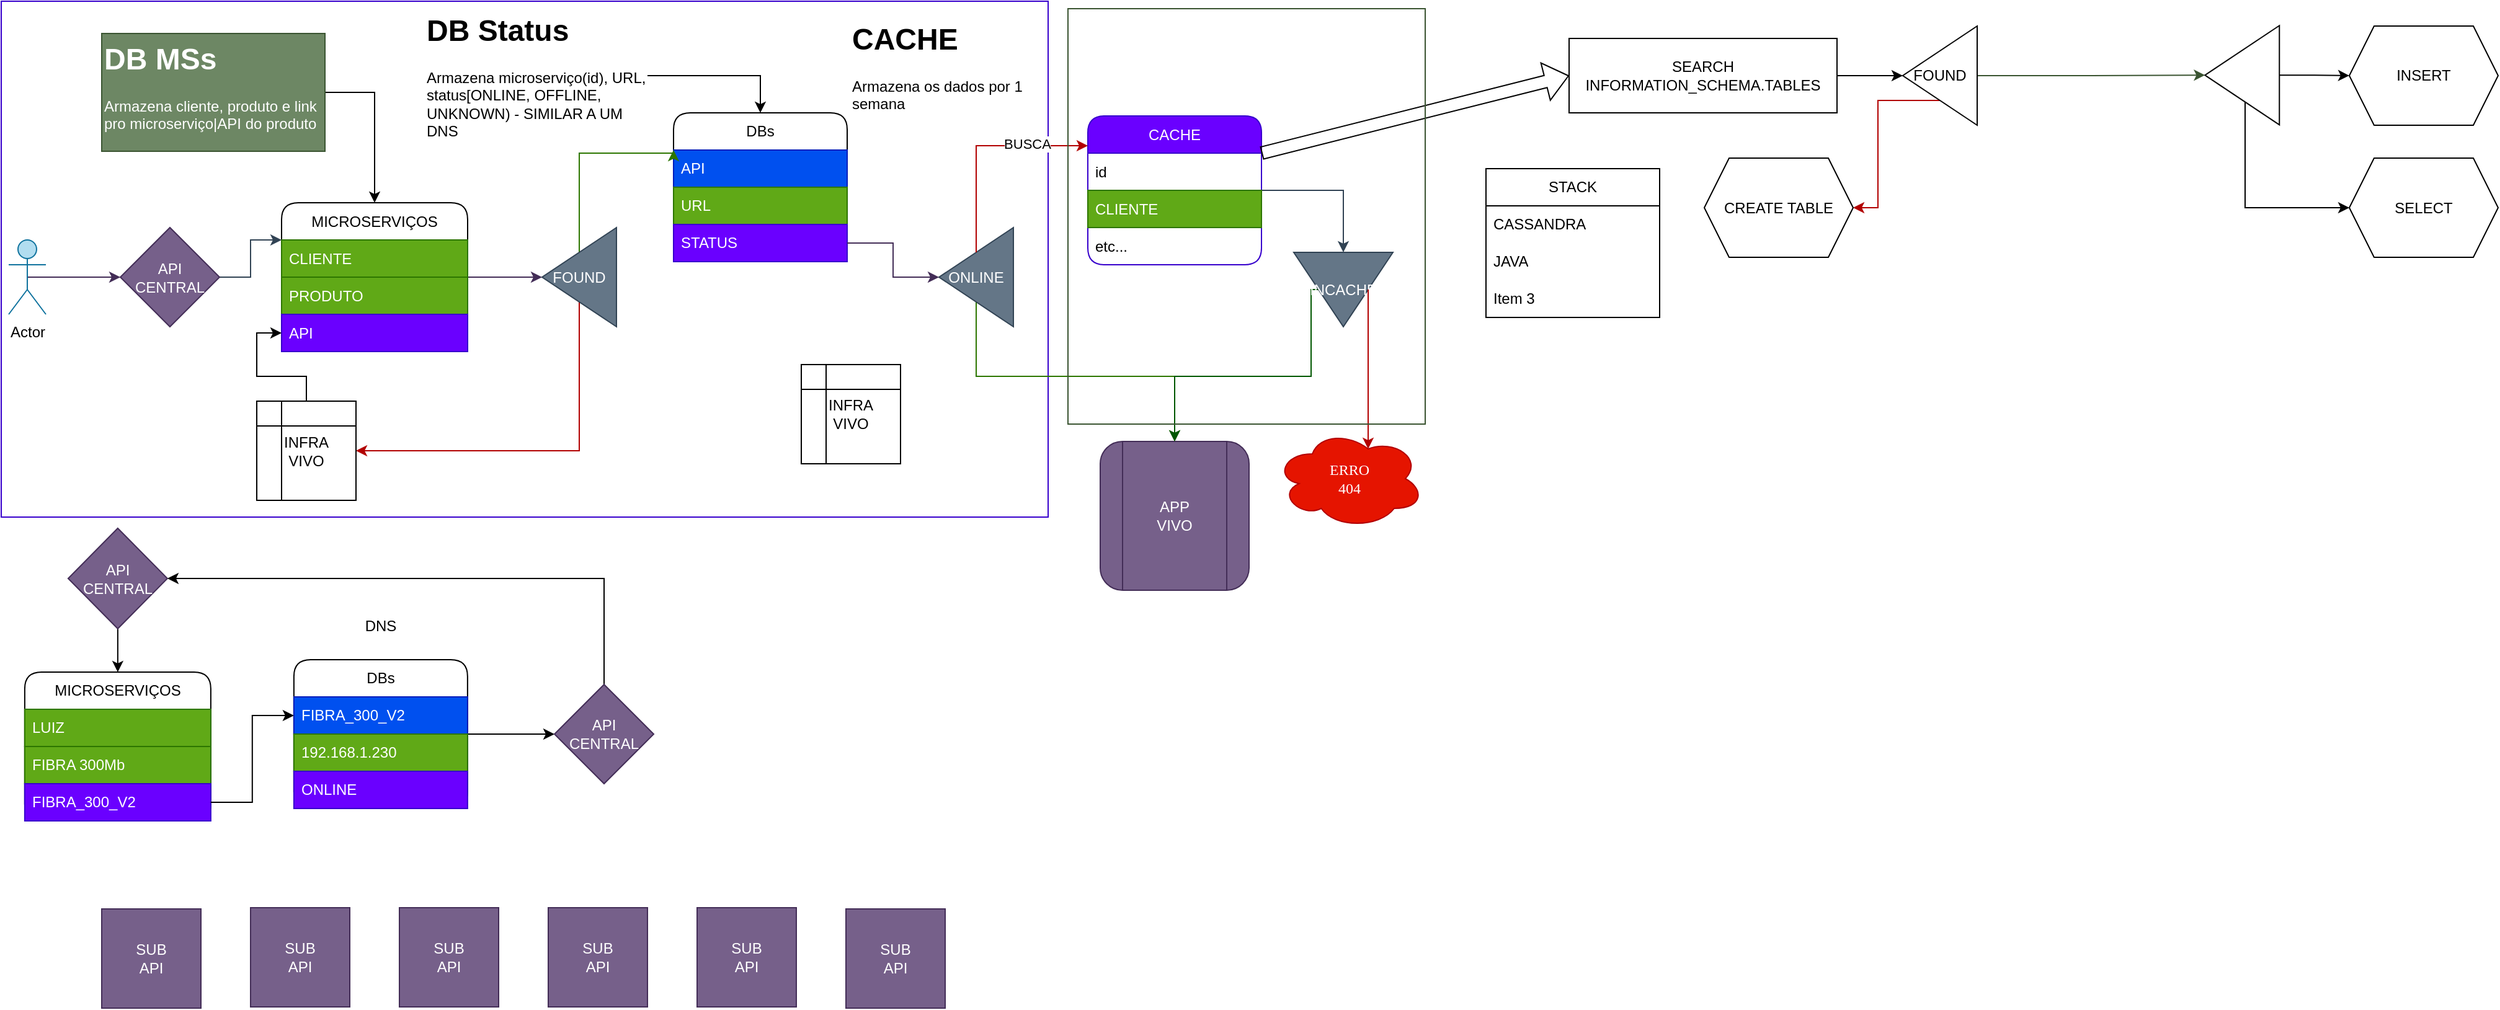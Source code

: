 <mxfile version="24.1.0" type="device">
  <diagram name="Page-1" id="OeaDjAwAkITtcOI55Jw8">
    <mxGraphModel dx="1687" dy="993" grid="0" gridSize="10" guides="1" tooltips="1" connect="1" arrows="1" fold="1" page="1" pageScale="1" pageWidth="1169" pageHeight="827" math="0" shadow="0">
      <root>
        <mxCell id="0" />
        <mxCell id="1" parent="0" />
        <mxCell id="gtCgT5ok4bYemjkZfHVg-16" value="" style="rounded=0;whiteSpace=wrap;html=1;fillColor=none;fontColor=#ffffff;strokeColor=#3700CC;" vertex="1" parent="1">
          <mxGeometry x="4" y="5" width="844" height="416" as="geometry" />
        </mxCell>
        <mxCell id="YpSjXEOMrlfp69nb3dO_-20" style="edgeStyle=orthogonalEdgeStyle;rounded=0;orthogonalLoop=1;jettySize=auto;html=1;exitX=0.5;exitY=0.5;exitDx=0;exitDy=0;exitPerimeter=0;entryX=0;entryY=0.5;entryDx=0;entryDy=0;fillColor=#76608a;strokeColor=#432D57;" parent="1" source="YpSjXEOMrlfp69nb3dO_-1" target="YpSjXEOMrlfp69nb3dO_-6" edge="1">
          <mxGeometry relative="1" as="geometry" />
        </mxCell>
        <mxCell id="YpSjXEOMrlfp69nb3dO_-1" value="Actor" style="shape=umlActor;verticalLabelPosition=bottom;verticalAlign=top;html=1;outlineConnect=0;fillColor=#b1ddf0;strokeColor=#10739e;" parent="1" vertex="1">
          <mxGeometry x="10" y="197.5" width="30" height="60" as="geometry" />
        </mxCell>
        <mxCell id="YpSjXEOMrlfp69nb3dO_-35" style="edgeStyle=orthogonalEdgeStyle;rounded=0;orthogonalLoop=1;jettySize=auto;html=1;entryX=0;entryY=0.5;entryDx=0;entryDy=0;fillColor=#76608a;strokeColor=#432D57;" parent="1" source="YpSjXEOMrlfp69nb3dO_-2" target="YpSjXEOMrlfp69nb3dO_-33" edge="1">
          <mxGeometry relative="1" as="geometry" />
        </mxCell>
        <mxCell id="YpSjXEOMrlfp69nb3dO_-2" value="MICROSERVIÇOS" style="swimlane;fontStyle=0;childLayout=stackLayout;horizontal=1;startSize=30;horizontalStack=0;resizeParent=1;resizeParentMax=0;resizeLast=0;collapsible=1;marginBottom=0;whiteSpace=wrap;html=1;rounded=1;" parent="1" vertex="1">
          <mxGeometry x="230" y="167.5" width="150" height="120" as="geometry" />
        </mxCell>
        <mxCell id="YpSjXEOMrlfp69nb3dO_-3" value="CLIENTE" style="text;strokeColor=#2D7600;fillColor=#60a917;align=left;verticalAlign=middle;spacingLeft=4;spacingRight=4;overflow=hidden;points=[[0,0.5],[1,0.5]];portConstraint=eastwest;rotatable=0;whiteSpace=wrap;html=1;fontColor=#ffffff;" parent="YpSjXEOMrlfp69nb3dO_-2" vertex="1">
          <mxGeometry y="30" width="150" height="30" as="geometry" />
        </mxCell>
        <mxCell id="YpSjXEOMrlfp69nb3dO_-4" value="PRODUTO" style="text;strokeColor=#2D7600;fillColor=#60a917;align=left;verticalAlign=middle;spacingLeft=4;spacingRight=4;overflow=hidden;points=[[0,0.5],[1,0.5]];portConstraint=eastwest;rotatable=0;whiteSpace=wrap;html=1;fontColor=#ffffff;" parent="YpSjXEOMrlfp69nb3dO_-2" vertex="1">
          <mxGeometry y="60" width="150" height="30" as="geometry" />
        </mxCell>
        <mxCell id="YpSjXEOMrlfp69nb3dO_-5" value="API" style="text;strokeColor=#3700CC;fillColor=#6a00ff;align=left;verticalAlign=middle;spacingLeft=4;spacingRight=4;overflow=hidden;points=[[0,0.5],[1,0.5]];portConstraint=eastwest;rotatable=0;whiteSpace=wrap;html=1;fontColor=#ffffff;" parent="YpSjXEOMrlfp69nb3dO_-2" vertex="1">
          <mxGeometry y="90" width="150" height="30" as="geometry" />
        </mxCell>
        <mxCell id="YpSjXEOMrlfp69nb3dO_-32" style="edgeStyle=orthogonalEdgeStyle;rounded=0;orthogonalLoop=1;jettySize=auto;html=1;exitX=1;exitY=0.5;exitDx=0;exitDy=0;entryX=0;entryY=0.25;entryDx=0;entryDy=0;fillColor=#647687;strokeColor=#314354;" parent="1" source="YpSjXEOMrlfp69nb3dO_-6" target="YpSjXEOMrlfp69nb3dO_-2" edge="1">
          <mxGeometry relative="1" as="geometry" />
        </mxCell>
        <mxCell id="YpSjXEOMrlfp69nb3dO_-6" value="API&lt;div&gt;CENTRAL&lt;/div&gt;" style="rhombus;whiteSpace=wrap;html=1;fillColor=#76608a;fontColor=#ffffff;strokeColor=#432D57;" parent="1" vertex="1">
          <mxGeometry x="100" y="187.5" width="80" height="80" as="geometry" />
        </mxCell>
        <mxCell id="YpSjXEOMrlfp69nb3dO_-8" value="DBs" style="swimlane;fontStyle=0;childLayout=stackLayout;horizontal=1;startSize=30;horizontalStack=0;resizeParent=1;resizeParentMax=0;resizeLast=0;collapsible=1;marginBottom=0;whiteSpace=wrap;html=1;rounded=1;" parent="1" vertex="1">
          <mxGeometry x="546" y="95" width="140" height="120" as="geometry" />
        </mxCell>
        <mxCell id="YpSjXEOMrlfp69nb3dO_-9" value="API" style="text;strokeColor=#001DBC;fillColor=#0050ef;align=left;verticalAlign=middle;spacingLeft=4;spacingRight=4;overflow=hidden;points=[[0,0.5],[1,0.5]];portConstraint=eastwest;rotatable=0;whiteSpace=wrap;html=1;fontColor=#ffffff;" parent="YpSjXEOMrlfp69nb3dO_-8" vertex="1">
          <mxGeometry y="30" width="140" height="30" as="geometry" />
        </mxCell>
        <mxCell id="YpSjXEOMrlfp69nb3dO_-10" value="URL" style="text;strokeColor=#2D7600;fillColor=#60a917;align=left;verticalAlign=middle;spacingLeft=4;spacingRight=4;overflow=hidden;points=[[0,0.5],[1,0.5]];portConstraint=eastwest;rotatable=0;whiteSpace=wrap;html=1;fontColor=#ffffff;" parent="YpSjXEOMrlfp69nb3dO_-8" vertex="1">
          <mxGeometry y="60" width="140" height="30" as="geometry" />
        </mxCell>
        <mxCell id="YpSjXEOMrlfp69nb3dO_-11" value="STATUS" style="text;strokeColor=#3700CC;fillColor=#6a00ff;align=left;verticalAlign=middle;spacingLeft=4;spacingRight=4;overflow=hidden;points=[[0,0.5],[1,0.5]];portConstraint=eastwest;rotatable=0;whiteSpace=wrap;html=1;fontColor=#ffffff;" parent="YpSjXEOMrlfp69nb3dO_-8" vertex="1">
          <mxGeometry y="90" width="140" height="30" as="geometry" />
        </mxCell>
        <mxCell id="YpSjXEOMrlfp69nb3dO_-55" style="edgeStyle=orthogonalEdgeStyle;rounded=0;orthogonalLoop=1;jettySize=auto;html=1;exitX=1;exitY=0.5;exitDx=0;exitDy=0;entryX=0;entryY=0.5;entryDx=0;entryDy=0;fillColor=#647687;strokeColor=#314354;" parent="1" source="YpSjXEOMrlfp69nb3dO_-13" target="YpSjXEOMrlfp69nb3dO_-54" edge="1">
          <mxGeometry relative="1" as="geometry" />
        </mxCell>
        <mxCell id="YpSjXEOMrlfp69nb3dO_-13" value="CACHE" style="swimlane;fontStyle=0;childLayout=stackLayout;horizontal=1;startSize=30;horizontalStack=0;resizeParent=1;resizeParentMax=0;resizeLast=0;collapsible=1;marginBottom=0;whiteSpace=wrap;html=1;fillColor=#6a00ff;fontColor=#ffffff;strokeColor=#3700CC;rounded=1;" parent="1" vertex="1">
          <mxGeometry x="880" y="97.5" width="140" height="120" as="geometry" />
        </mxCell>
        <mxCell id="YpSjXEOMrlfp69nb3dO_-14" value="id" style="text;strokeColor=none;fillColor=none;align=left;verticalAlign=middle;spacingLeft=4;spacingRight=4;overflow=hidden;points=[[0,0.5],[1,0.5]];portConstraint=eastwest;rotatable=0;whiteSpace=wrap;html=1;rounded=1;" parent="YpSjXEOMrlfp69nb3dO_-13" vertex="1">
          <mxGeometry y="30" width="140" height="30" as="geometry" />
        </mxCell>
        <mxCell id="YpSjXEOMrlfp69nb3dO_-15" value="CLIENTE" style="text;strokeColor=#2D7600;fillColor=#60a917;align=left;verticalAlign=middle;spacingLeft=4;spacingRight=4;overflow=hidden;points=[[0,0.5],[1,0.5]];portConstraint=eastwest;rotatable=0;whiteSpace=wrap;html=1;fontColor=#ffffff;" parent="YpSjXEOMrlfp69nb3dO_-13" vertex="1">
          <mxGeometry y="60" width="140" height="30" as="geometry" />
        </mxCell>
        <mxCell id="YpSjXEOMrlfp69nb3dO_-16" value="etc..." style="text;strokeColor=none;fillColor=none;align=left;verticalAlign=middle;spacingLeft=4;spacingRight=4;overflow=hidden;points=[[0,0.5],[1,0.5]];portConstraint=eastwest;rotatable=0;whiteSpace=wrap;html=1;" parent="YpSjXEOMrlfp69nb3dO_-13" vertex="1">
          <mxGeometry y="90" width="140" height="30" as="geometry" />
        </mxCell>
        <mxCell id="YpSjXEOMrlfp69nb3dO_-37" style="edgeStyle=orthogonalEdgeStyle;rounded=0;orthogonalLoop=1;jettySize=auto;html=1;exitX=0.5;exitY=0;exitDx=0;exitDy=0;entryX=0;entryY=0.25;entryDx=0;entryDy=0;fillColor=#60a917;strokeColor=#2D7600;" parent="1" source="YpSjXEOMrlfp69nb3dO_-33" target="YpSjXEOMrlfp69nb3dO_-8" edge="1">
          <mxGeometry relative="1" as="geometry">
            <Array as="points">
              <mxPoint x="470" y="127.5" />
            </Array>
          </mxGeometry>
        </mxCell>
        <mxCell id="YpSjXEOMrlfp69nb3dO_-62" style="edgeStyle=orthogonalEdgeStyle;rounded=0;orthogonalLoop=1;jettySize=auto;html=1;exitX=0.5;exitY=1;exitDx=0;exitDy=0;entryX=1;entryY=0.5;entryDx=0;entryDy=0;fillColor=#e51400;strokeColor=#B20000;" parent="1" source="YpSjXEOMrlfp69nb3dO_-33" target="YpSjXEOMrlfp69nb3dO_-46" edge="1">
          <mxGeometry relative="1" as="geometry">
            <Array as="points">
              <mxPoint x="470" y="367.5" />
            </Array>
          </mxGeometry>
        </mxCell>
        <mxCell id="YpSjXEOMrlfp69nb3dO_-33" value="FOUND" style="triangle;whiteSpace=wrap;html=1;flipH=1;fillColor=#647687;fontColor=#ffffff;strokeColor=#314354;" parent="1" vertex="1">
          <mxGeometry x="440" y="187.5" width="60" height="80" as="geometry" />
        </mxCell>
        <mxCell id="YpSjXEOMrlfp69nb3dO_-52" style="edgeStyle=orthogonalEdgeStyle;rounded=0;orthogonalLoop=1;jettySize=auto;html=1;exitX=0;exitY=0.75;exitDx=0;exitDy=0;entryX=0.5;entryY=0;entryDx=0;entryDy=0;fillColor=#60a917;strokeColor=#2D7600;" parent="1" source="YpSjXEOMrlfp69nb3dO_-38" target="YpSjXEOMrlfp69nb3dO_-44" edge="1">
          <mxGeometry relative="1" as="geometry">
            <Array as="points">
              <mxPoint x="790" y="237.5" />
              <mxPoint x="790" y="307.5" />
              <mxPoint x="950" y="307.5" />
            </Array>
          </mxGeometry>
        </mxCell>
        <mxCell id="YpSjXEOMrlfp69nb3dO_-38" value="ONLINE" style="triangle;whiteSpace=wrap;html=1;flipH=1;fillColor=#647687;fontColor=#ffffff;strokeColor=#314354;" parent="1" vertex="1">
          <mxGeometry x="760" y="187.5" width="60" height="80" as="geometry" />
        </mxCell>
        <mxCell id="YpSjXEOMrlfp69nb3dO_-40" style="edgeStyle=orthogonalEdgeStyle;rounded=0;orthogonalLoop=1;jettySize=auto;html=1;exitX=1;exitY=0.5;exitDx=0;exitDy=0;entryX=0;entryY=0.5;entryDx=0;entryDy=0;fillColor=#76608a;strokeColor=#432D57;" parent="1" source="YpSjXEOMrlfp69nb3dO_-11" target="YpSjXEOMrlfp69nb3dO_-38" edge="1">
          <mxGeometry relative="1" as="geometry" />
        </mxCell>
        <mxCell id="YpSjXEOMrlfp69nb3dO_-43" style="edgeStyle=orthogonalEdgeStyle;rounded=0;orthogonalLoop=1;jettySize=auto;html=1;exitX=0.5;exitY=0;exitDx=0;exitDy=0;entryX=0;entryY=0.2;entryDx=0;entryDy=0;entryPerimeter=0;fillColor=#e51400;strokeColor=#B20000;" parent="1" source="YpSjXEOMrlfp69nb3dO_-38" target="YpSjXEOMrlfp69nb3dO_-13" edge="1">
          <mxGeometry relative="1" as="geometry">
            <Array as="points">
              <mxPoint x="790" y="121.5" />
            </Array>
          </mxGeometry>
        </mxCell>
        <mxCell id="gtCgT5ok4bYemjkZfHVg-15" value="BUSCA" style="edgeLabel;html=1;align=center;verticalAlign=middle;resizable=0;points=[];" vertex="1" connectable="0" parent="YpSjXEOMrlfp69nb3dO_-43">
          <mxGeometry x="0.443" y="3" relative="1" as="geometry">
            <mxPoint y="1" as="offset" />
          </mxGeometry>
        </mxCell>
        <mxCell id="YpSjXEOMrlfp69nb3dO_-44" value="APP&lt;div&gt;VIVO&lt;/div&gt;" style="shape=process;whiteSpace=wrap;html=1;backgroundOutline=1;rounded=1;fillColor=#76608a;fontColor=#ffffff;strokeColor=#432D57;align=center;" parent="1" vertex="1">
          <mxGeometry x="890" y="360" width="120" height="120" as="geometry" />
        </mxCell>
        <mxCell id="YpSjXEOMrlfp69nb3dO_-48" style="edgeStyle=orthogonalEdgeStyle;rounded=0;orthogonalLoop=1;jettySize=auto;html=1;exitX=0.5;exitY=0;exitDx=0;exitDy=0;entryX=0;entryY=0.5;entryDx=0;entryDy=0;" parent="1" source="YpSjXEOMrlfp69nb3dO_-46" target="YpSjXEOMrlfp69nb3dO_-5" edge="1">
          <mxGeometry relative="1" as="geometry" />
        </mxCell>
        <mxCell id="YpSjXEOMrlfp69nb3dO_-46" value="INFRA&lt;div&gt;VIVO&lt;/div&gt;" style="shape=internalStorage;whiteSpace=wrap;html=1;backgroundOutline=1;" parent="1" vertex="1">
          <mxGeometry x="210" y="327.5" width="80" height="80" as="geometry" />
        </mxCell>
        <mxCell id="YpSjXEOMrlfp69nb3dO_-56" style="edgeStyle=orthogonalEdgeStyle;rounded=0;orthogonalLoop=1;jettySize=auto;html=1;exitX=0.5;exitY=1;exitDx=0;exitDy=0;entryX=0.5;entryY=0;entryDx=0;entryDy=0;fillColor=#008a00;strokeColor=#005700;" parent="1" source="YpSjXEOMrlfp69nb3dO_-54" target="YpSjXEOMrlfp69nb3dO_-44" edge="1">
          <mxGeometry relative="1" as="geometry">
            <Array as="points">
              <mxPoint x="1060" y="307.5" />
              <mxPoint x="950" y="307.5" />
            </Array>
          </mxGeometry>
        </mxCell>
        <mxCell id="YpSjXEOMrlfp69nb3dO_-54" value="INCACHE" style="triangle;whiteSpace=wrap;html=1;rotation=90;fillColor=#647687;fontColor=#ffffff;strokeColor=#314354;horizontal=0;" parent="1" vertex="1">
          <mxGeometry x="1056" y="197.5" width="60" height="80" as="geometry" />
        </mxCell>
        <mxCell id="YpSjXEOMrlfp69nb3dO_-58" value="&lt;div&gt;ERRO&lt;/div&gt;404" style="ellipse;shape=cloud;whiteSpace=wrap;html=1;fillColor=#e51400;fontColor=#ffffff;strokeColor=#B20000;shadow=0;fontFamily=Garamond;verticalAlign=middle;align=center;horizontal=1;" parent="1" vertex="1">
          <mxGeometry x="1031" y="350" width="120" height="80" as="geometry" />
        </mxCell>
        <mxCell id="YpSjXEOMrlfp69nb3dO_-65" style="edgeStyle=orthogonalEdgeStyle;rounded=0;orthogonalLoop=1;jettySize=auto;html=1;exitX=1;exitY=0.5;exitDx=0;exitDy=0;entryX=0.5;entryY=0;entryDx=0;entryDy=0;" parent="1" source="YpSjXEOMrlfp69nb3dO_-64" target="YpSjXEOMrlfp69nb3dO_-2" edge="1">
          <mxGeometry relative="1" as="geometry" />
        </mxCell>
        <mxCell id="YpSjXEOMrlfp69nb3dO_-64" value="&lt;h1 style=&quot;margin-top: 0px;&quot;&gt;DB MSs&lt;/h1&gt;&lt;p&gt;Armazena cliente, produto e link pro microserviço|API do produto&lt;/p&gt;" style="text;html=1;whiteSpace=wrap;overflow=hidden;rounded=0;fillColor=#6d8764;fontColor=#ffffff;strokeColor=#3A5431;" parent="1" vertex="1">
          <mxGeometry x="85" y="31" width="180" height="95" as="geometry" />
        </mxCell>
        <mxCell id="YpSjXEOMrlfp69nb3dO_-67" style="edgeStyle=orthogonalEdgeStyle;rounded=0;orthogonalLoop=1;jettySize=auto;html=1;exitX=1;exitY=0.5;exitDx=0;exitDy=0;entryX=0.5;entryY=0;entryDx=0;entryDy=0;" parent="1" source="YpSjXEOMrlfp69nb3dO_-66" target="YpSjXEOMrlfp69nb3dO_-8" edge="1">
          <mxGeometry relative="1" as="geometry" />
        </mxCell>
        <mxCell id="YpSjXEOMrlfp69nb3dO_-66" value="&lt;h1 style=&quot;margin-top: 0px;&quot;&gt;DB Status&lt;/h1&gt;&lt;p&gt;Armazena microserviço(id), URL, status[ONLINE, OFFLINE, UNKNOWN) - SIMILAR A UM DNS&lt;/p&gt;" style="text;html=1;whiteSpace=wrap;overflow=hidden;rounded=0;" parent="1" vertex="1">
          <mxGeometry x="345" y="8" width="180" height="114" as="geometry" />
        </mxCell>
        <mxCell id="YpSjXEOMrlfp69nb3dO_-70" value="MICROSERVIÇOS" style="swimlane;fontStyle=0;childLayout=stackLayout;horizontal=1;startSize=30;horizontalStack=0;resizeParent=1;resizeParentMax=0;resizeLast=0;collapsible=1;marginBottom=0;whiteSpace=wrap;html=1;rounded=1;" parent="1" vertex="1">
          <mxGeometry x="22.94" y="546" width="150" height="120" as="geometry" />
        </mxCell>
        <mxCell id="YpSjXEOMrlfp69nb3dO_-71" value="LUIZ" style="text;strokeColor=#2D7600;fillColor=#60a917;align=left;verticalAlign=middle;spacingLeft=4;spacingRight=4;overflow=hidden;points=[[0,0.5],[1,0.5]];portConstraint=eastwest;rotatable=0;whiteSpace=wrap;html=1;fontColor=#ffffff;" parent="YpSjXEOMrlfp69nb3dO_-70" vertex="1">
          <mxGeometry y="30" width="150" height="30" as="geometry" />
        </mxCell>
        <mxCell id="YpSjXEOMrlfp69nb3dO_-72" value="FIBRA 300Mb" style="text;strokeColor=#2D7600;fillColor=#60a917;align=left;verticalAlign=middle;spacingLeft=4;spacingRight=4;overflow=hidden;points=[[0,0.5],[1,0.5]];portConstraint=eastwest;rotatable=0;whiteSpace=wrap;html=1;fontColor=#ffffff;" parent="YpSjXEOMrlfp69nb3dO_-70" vertex="1">
          <mxGeometry y="60" width="150" height="30" as="geometry" />
        </mxCell>
        <mxCell id="YpSjXEOMrlfp69nb3dO_-73" value="FIBRA_300_V2" style="text;strokeColor=#3700CC;fillColor=#6a00ff;align=left;verticalAlign=middle;spacingLeft=4;spacingRight=4;overflow=hidden;points=[[0,0.5],[1,0.5]];portConstraint=eastwest;rotatable=0;whiteSpace=wrap;html=1;fontColor=#ffffff;" parent="YpSjXEOMrlfp69nb3dO_-70" vertex="1">
          <mxGeometry y="90" width="150" height="30" as="geometry" />
        </mxCell>
        <mxCell id="YpSjXEOMrlfp69nb3dO_-68" style="edgeStyle=orthogonalEdgeStyle;rounded=0;orthogonalLoop=1;jettySize=auto;html=1;exitX=0.5;exitY=0;exitDx=0;exitDy=0;entryX=0.625;entryY=0.2;entryDx=0;entryDy=0;entryPerimeter=0;fillColor=#e51400;strokeColor=#B20000;" parent="1" source="YpSjXEOMrlfp69nb3dO_-54" target="YpSjXEOMrlfp69nb3dO_-58" edge="1">
          <mxGeometry relative="1" as="geometry" />
        </mxCell>
        <mxCell id="gtCgT5ok4bYemjkZfHVg-25" style="edgeStyle=orthogonalEdgeStyle;rounded=0;orthogonalLoop=1;jettySize=auto;html=1;exitX=1;exitY=0.5;exitDx=0;exitDy=0;entryX=0;entryY=0.5;entryDx=0;entryDy=0;" edge="1" parent="1" source="YpSjXEOMrlfp69nb3dO_-74" target="gtCgT5ok4bYemjkZfHVg-24">
          <mxGeometry relative="1" as="geometry" />
        </mxCell>
        <mxCell id="YpSjXEOMrlfp69nb3dO_-74" value="DBs" style="swimlane;fontStyle=0;childLayout=stackLayout;horizontal=1;startSize=30;horizontalStack=0;resizeParent=1;resizeParentMax=0;resizeLast=0;collapsible=1;marginBottom=0;whiteSpace=wrap;html=1;rounded=1;" parent="1" vertex="1">
          <mxGeometry x="239.94" y="536" width="140" height="120" as="geometry" />
        </mxCell>
        <mxCell id="YpSjXEOMrlfp69nb3dO_-75" value="FIBRA_300_V2" style="text;strokeColor=#001DBC;fillColor=#0050ef;align=left;verticalAlign=middle;spacingLeft=4;spacingRight=4;overflow=hidden;points=[[0,0.5],[1,0.5]];portConstraint=eastwest;rotatable=0;whiteSpace=wrap;html=1;fontColor=#ffffff;" parent="YpSjXEOMrlfp69nb3dO_-74" vertex="1">
          <mxGeometry y="30" width="140" height="30" as="geometry" />
        </mxCell>
        <mxCell id="YpSjXEOMrlfp69nb3dO_-76" value="192.168.1.230" style="text;strokeColor=#2D7600;fillColor=#60a917;align=left;verticalAlign=middle;spacingLeft=4;spacingRight=4;overflow=hidden;points=[[0,0.5],[1,0.5]];portConstraint=eastwest;rotatable=0;whiteSpace=wrap;html=1;fontColor=#ffffff;" parent="YpSjXEOMrlfp69nb3dO_-74" vertex="1">
          <mxGeometry y="60" width="140" height="30" as="geometry" />
        </mxCell>
        <mxCell id="YpSjXEOMrlfp69nb3dO_-77" value="ONLINE" style="text;strokeColor=#3700CC;fillColor=#6a00ff;align=left;verticalAlign=middle;spacingLeft=4;spacingRight=4;overflow=hidden;points=[[0,0.5],[1,0.5]];portConstraint=eastwest;rotatable=0;whiteSpace=wrap;html=1;fontColor=#ffffff;" parent="YpSjXEOMrlfp69nb3dO_-74" vertex="1">
          <mxGeometry y="90" width="140" height="30" as="geometry" />
        </mxCell>
        <mxCell id="YpSjXEOMrlfp69nb3dO_-78" style="edgeStyle=orthogonalEdgeStyle;rounded=0;orthogonalLoop=1;jettySize=auto;html=1;exitX=1;exitY=0.5;exitDx=0;exitDy=0;entryX=0;entryY=0.5;entryDx=0;entryDy=0;" parent="1" source="YpSjXEOMrlfp69nb3dO_-73" target="YpSjXEOMrlfp69nb3dO_-75" edge="1">
          <mxGeometry relative="1" as="geometry" />
        </mxCell>
        <mxCell id="YpSjXEOMrlfp69nb3dO_-83" style="edgeStyle=orthogonalEdgeStyle;rounded=0;orthogonalLoop=1;jettySize=auto;html=1;exitX=0.5;exitY=1;exitDx=0;exitDy=0;entryX=0.5;entryY=0;entryDx=0;entryDy=0;" parent="1" source="YpSjXEOMrlfp69nb3dO_-82" target="YpSjXEOMrlfp69nb3dO_-70" edge="1">
          <mxGeometry relative="1" as="geometry" />
        </mxCell>
        <mxCell id="YpSjXEOMrlfp69nb3dO_-82" value="API&lt;div&gt;CENTRAL&lt;/div&gt;" style="rhombus;whiteSpace=wrap;html=1;fillColor=#76608a;fontColor=#ffffff;strokeColor=#432D57;" parent="1" vertex="1">
          <mxGeometry x="57.94" y="430" width="80" height="81" as="geometry" />
        </mxCell>
        <mxCell id="YpSjXEOMrlfp69nb3dO_-86" value="SUB&lt;div&gt;API&lt;/div&gt;" style="whiteSpace=wrap;html=1;aspect=fixed;fillColor=#76608a;strokeColor=#432D57;fontColor=#ffffff;" parent="1" vertex="1">
          <mxGeometry x="85" y="737" width="80" height="80" as="geometry" />
        </mxCell>
        <mxCell id="YpSjXEOMrlfp69nb3dO_-87" value="&lt;div&gt;SUB&lt;div&gt;API&lt;/div&gt;&lt;/div&gt;" style="whiteSpace=wrap;html=1;aspect=fixed;fillColor=#76608a;strokeColor=#432D57;fontColor=#ffffff;" parent="1" vertex="1">
          <mxGeometry x="205" y="736" width="80" height="80" as="geometry" />
        </mxCell>
        <mxCell id="YpSjXEOMrlfp69nb3dO_-88" value="SUB&lt;div&gt;API&lt;/div&gt;" style="whiteSpace=wrap;html=1;aspect=fixed;fillColor=#76608a;strokeColor=#432D57;fontColor=#ffffff;" parent="1" vertex="1">
          <mxGeometry x="325" y="736" width="80" height="80" as="geometry" />
        </mxCell>
        <mxCell id="YpSjXEOMrlfp69nb3dO_-89" value="SUB&lt;div&gt;API&lt;/div&gt;" style="whiteSpace=wrap;html=1;aspect=fixed;fillColor=#76608a;strokeColor=#432D57;fontColor=#ffffff;" parent="1" vertex="1">
          <mxGeometry x="445" y="736" width="80" height="80" as="geometry" />
        </mxCell>
        <mxCell id="YpSjXEOMrlfp69nb3dO_-90" value="SUB&lt;div&gt;API&lt;/div&gt;" style="whiteSpace=wrap;html=1;aspect=fixed;fillColor=#76608a;strokeColor=#432D57;fontColor=#ffffff;" parent="1" vertex="1">
          <mxGeometry x="565" y="736" width="80" height="80" as="geometry" />
        </mxCell>
        <mxCell id="YpSjXEOMrlfp69nb3dO_-91" value="SUB&lt;div&gt;API&lt;/div&gt;" style="whiteSpace=wrap;html=1;aspect=fixed;fillColor=#76608a;strokeColor=#432D57;fontColor=#ffffff;" parent="1" vertex="1">
          <mxGeometry x="685" y="737" width="80" height="80" as="geometry" />
        </mxCell>
        <mxCell id="YpSjXEOMrlfp69nb3dO_-102" value="DNS" style="text;html=1;align=center;verticalAlign=middle;whiteSpace=wrap;rounded=0;" parent="1" vertex="1">
          <mxGeometry x="279.94" y="494" width="60" height="30" as="geometry" />
        </mxCell>
        <mxCell id="YpSjXEOMrlfp69nb3dO_-104" value="&lt;h1 style=&quot;margin-top: 0px;&quot;&gt;CACHE&lt;/h1&gt;&lt;p&gt;Armazena os dados por 1 semana&lt;/p&gt;" style="text;html=1;whiteSpace=wrap;overflow=hidden;rounded=0;" parent="1" vertex="1">
          <mxGeometry x="688" y="15" width="149" height="87" as="geometry" />
        </mxCell>
        <mxCell id="gtCgT5ok4bYemjkZfHVg-14" value="INFRA&lt;div&gt;VIVO&lt;/div&gt;" style="shape=internalStorage;whiteSpace=wrap;html=1;backgroundOutline=1;" vertex="1" parent="1">
          <mxGeometry x="649" y="298" width="80" height="80" as="geometry" />
        </mxCell>
        <mxCell id="gtCgT5ok4bYemjkZfHVg-20" value="" style="shape=flexArrow;endArrow=classic;html=1;rounded=0;exitX=1;exitY=0.25;exitDx=0;exitDy=0;entryX=0;entryY=0.5;entryDx=0;entryDy=0;" edge="1" parent="1" source="YpSjXEOMrlfp69nb3dO_-13" target="gtCgT5ok4bYemjkZfHVg-21">
          <mxGeometry width="50" height="50" relative="1" as="geometry">
            <mxPoint x="1041" y="115" as="sourcePoint" />
            <mxPoint x="1259" y="70" as="targetPoint" />
          </mxGeometry>
        </mxCell>
        <mxCell id="fKNvKIz67Fcr9m6f-hZi-2" style="edgeStyle=orthogonalEdgeStyle;rounded=0;orthogonalLoop=1;jettySize=auto;html=1;exitX=1;exitY=0.5;exitDx=0;exitDy=0;entryX=0;entryY=0.5;entryDx=0;entryDy=0;" edge="1" parent="1" source="gtCgT5ok4bYemjkZfHVg-21" target="fKNvKIz67Fcr9m6f-hZi-1">
          <mxGeometry relative="1" as="geometry" />
        </mxCell>
        <mxCell id="gtCgT5ok4bYemjkZfHVg-21" value="SEARCH&lt;div&gt;INFORMATION_SCHEMA.TABLES&lt;/div&gt;" style="rounded=0;whiteSpace=wrap;html=1;" vertex="1" parent="1">
          <mxGeometry x="1268" y="35" width="216" height="60" as="geometry" />
        </mxCell>
        <mxCell id="gtCgT5ok4bYemjkZfHVg-26" style="edgeStyle=orthogonalEdgeStyle;rounded=0;orthogonalLoop=1;jettySize=auto;html=1;exitX=0.5;exitY=0;exitDx=0;exitDy=0;entryX=1;entryY=0.5;entryDx=0;entryDy=0;" edge="1" parent="1" source="gtCgT5ok4bYemjkZfHVg-24" target="YpSjXEOMrlfp69nb3dO_-82">
          <mxGeometry relative="1" as="geometry" />
        </mxCell>
        <mxCell id="gtCgT5ok4bYemjkZfHVg-24" value="API&lt;div&gt;CENTRAL&lt;/div&gt;" style="rhombus;whiteSpace=wrap;html=1;fillColor=#76608a;fontColor=#ffffff;strokeColor=#432D57;" vertex="1" parent="1">
          <mxGeometry x="450" y="556" width="80" height="80" as="geometry" />
        </mxCell>
        <mxCell id="fKNvKIz67Fcr9m6f-hZi-3" style="edgeStyle=orthogonalEdgeStyle;rounded=0;orthogonalLoop=1;jettySize=auto;html=1;exitX=1;exitY=0.5;exitDx=0;exitDy=0;fillColor=#6d8764;strokeColor=#3A5431;" edge="1" parent="1" source="fKNvKIz67Fcr9m6f-hZi-1" target="fKNvKIz67Fcr9m6f-hZi-4">
          <mxGeometry relative="1" as="geometry">
            <mxPoint x="1810.647" y="64.647" as="targetPoint" />
          </mxGeometry>
        </mxCell>
        <mxCell id="fKNvKIz67Fcr9m6f-hZi-7" style="edgeStyle=orthogonalEdgeStyle;rounded=0;orthogonalLoop=1;jettySize=auto;html=1;exitX=0.5;exitY=1;exitDx=0;exitDy=0;entryX=1;entryY=0.5;entryDx=0;entryDy=0;fillColor=#e51400;strokeColor=#B20000;" edge="1" parent="1" source="fKNvKIz67Fcr9m6f-hZi-1" target="fKNvKIz67Fcr9m6f-hZi-6">
          <mxGeometry relative="1" as="geometry" />
        </mxCell>
        <mxCell id="fKNvKIz67Fcr9m6f-hZi-1" value="FOUND" style="triangle;whiteSpace=wrap;html=1;flipH=1;" vertex="1" parent="1">
          <mxGeometry x="1537" y="25" width="60" height="80" as="geometry" />
        </mxCell>
        <mxCell id="fKNvKIz67Fcr9m6f-hZi-10" style="edgeStyle=orthogonalEdgeStyle;rounded=0;orthogonalLoop=1;jettySize=auto;html=1;exitX=0.5;exitY=1;exitDx=0;exitDy=0;entryX=0;entryY=0.5;entryDx=0;entryDy=0;" edge="1" parent="1" source="fKNvKIz67Fcr9m6f-hZi-4" target="fKNvKIz67Fcr9m6f-hZi-9">
          <mxGeometry relative="1" as="geometry">
            <Array as="points">
              <mxPoint x="1813" y="85" />
              <mxPoint x="1813" y="171" />
            </Array>
          </mxGeometry>
        </mxCell>
        <mxCell id="fKNvKIz67Fcr9m6f-hZi-11" style="edgeStyle=orthogonalEdgeStyle;rounded=0;orthogonalLoop=1;jettySize=auto;html=1;exitX=1;exitY=0.5;exitDx=0;exitDy=0;entryX=0;entryY=0.5;entryDx=0;entryDy=0;" edge="1" parent="1" source="fKNvKIz67Fcr9m6f-hZi-4" target="fKNvKIz67Fcr9m6f-hZi-8">
          <mxGeometry relative="1" as="geometry" />
        </mxCell>
        <mxCell id="fKNvKIz67Fcr9m6f-hZi-4" value="" style="triangle;whiteSpace=wrap;html=1;flipH=1;" vertex="1" parent="1">
          <mxGeometry x="1780.647" y="24.647" width="60" height="80" as="geometry" />
        </mxCell>
        <mxCell id="fKNvKIz67Fcr9m6f-hZi-17" value="" style="rounded=0;whiteSpace=wrap;html=1;fillColor=none;fontColor=#ffffff;strokeColor=#3A5431;" vertex="1" parent="1">
          <mxGeometry x="864" y="11" width="288" height="335" as="geometry" />
        </mxCell>
        <mxCell id="fKNvKIz67Fcr9m6f-hZi-6" value="CREATE TABLE" style="shape=hexagon;perimeter=hexagonPerimeter2;whiteSpace=wrap;html=1;fixedSize=1;" vertex="1" parent="1">
          <mxGeometry x="1377" y="131.5" width="120" height="80" as="geometry" />
        </mxCell>
        <mxCell id="fKNvKIz67Fcr9m6f-hZi-8" value="INSERT" style="shape=hexagon;perimeter=hexagonPerimeter2;whiteSpace=wrap;html=1;fixedSize=1;" vertex="1" parent="1">
          <mxGeometry x="1897" y="25" width="120" height="80" as="geometry" />
        </mxCell>
        <mxCell id="fKNvKIz67Fcr9m6f-hZi-9" value="SELECT" style="shape=hexagon;perimeter=hexagonPerimeter2;whiteSpace=wrap;html=1;fixedSize=1;" vertex="1" parent="1">
          <mxGeometry x="1897" y="131.5" width="120" height="80" as="geometry" />
        </mxCell>
        <mxCell id="fKNvKIz67Fcr9m6f-hZi-13" value="STACK" style="swimlane;fontStyle=0;childLayout=stackLayout;horizontal=1;startSize=30;horizontalStack=0;resizeParent=1;resizeParentMax=0;resizeLast=0;collapsible=1;marginBottom=0;whiteSpace=wrap;html=1;" vertex="1" parent="1">
          <mxGeometry x="1201" y="140" width="140" height="120" as="geometry" />
        </mxCell>
        <mxCell id="fKNvKIz67Fcr9m6f-hZi-14" value="CASSANDRA" style="text;strokeColor=none;fillColor=none;align=left;verticalAlign=middle;spacingLeft=4;spacingRight=4;overflow=hidden;points=[[0,0.5],[1,0.5]];portConstraint=eastwest;rotatable=0;whiteSpace=wrap;html=1;" vertex="1" parent="fKNvKIz67Fcr9m6f-hZi-13">
          <mxGeometry y="30" width="140" height="30" as="geometry" />
        </mxCell>
        <mxCell id="fKNvKIz67Fcr9m6f-hZi-15" value="JAVA" style="text;strokeColor=none;fillColor=none;align=left;verticalAlign=middle;spacingLeft=4;spacingRight=4;overflow=hidden;points=[[0,0.5],[1,0.5]];portConstraint=eastwest;rotatable=0;whiteSpace=wrap;html=1;" vertex="1" parent="fKNvKIz67Fcr9m6f-hZi-13">
          <mxGeometry y="60" width="140" height="30" as="geometry" />
        </mxCell>
        <mxCell id="fKNvKIz67Fcr9m6f-hZi-16" value="Item 3" style="text;strokeColor=none;fillColor=none;align=left;verticalAlign=middle;spacingLeft=4;spacingRight=4;overflow=hidden;points=[[0,0.5],[1,0.5]];portConstraint=eastwest;rotatable=0;whiteSpace=wrap;html=1;" vertex="1" parent="fKNvKIz67Fcr9m6f-hZi-13">
          <mxGeometry y="90" width="140" height="30" as="geometry" />
        </mxCell>
      </root>
    </mxGraphModel>
  </diagram>
</mxfile>
